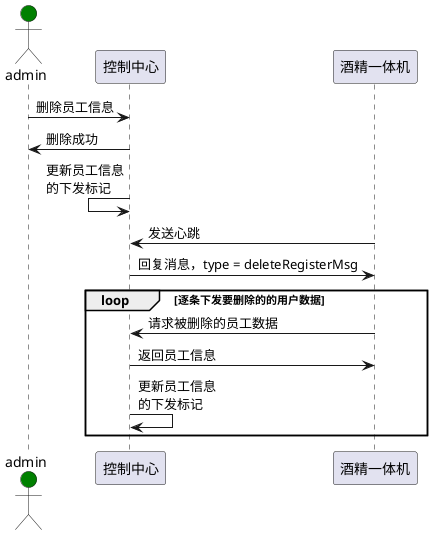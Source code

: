 @startuml
actor admin #green
participant 控制中心 as cc
participant 酒精一体机 as ad

admin -> cc: 删除员工信息
admin <- cc: 删除成功

cc <- cc: 更新员工信息\n的下发标记

ad -> cc: 发送心跳
ad <- cc: 回复消息，type = deleteRegisterMsg

loop 逐条下发要删除的的用户数据
   ad -> cc: 请求被删除的员工数据
   ad <- cc: 返回员工信息
   cc -> cc: 更新员工信息\n的下发标记
end

@enduml